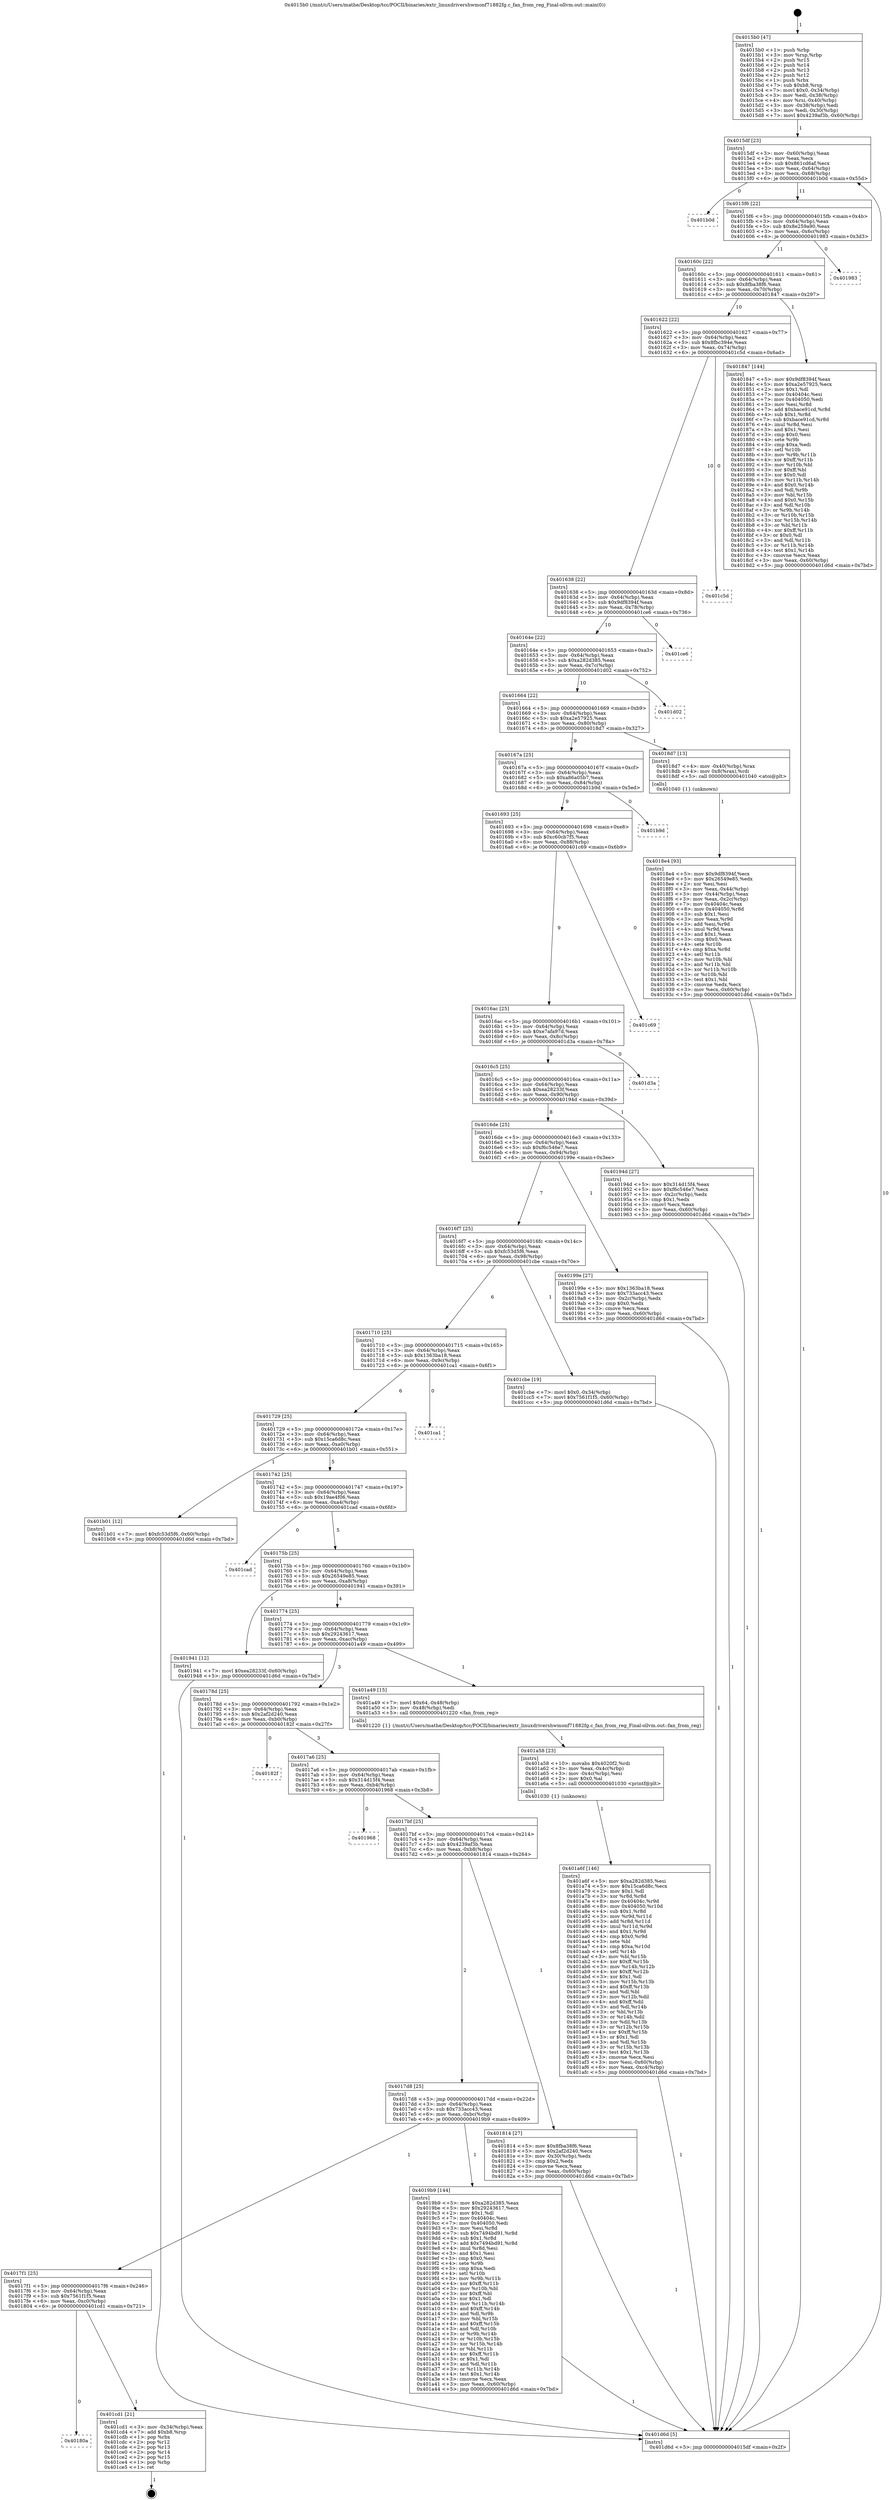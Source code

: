 digraph "0x4015b0" {
  label = "0x4015b0 (/mnt/c/Users/mathe/Desktop/tcc/POCII/binaries/extr_linuxdrivershwmonf71882fg.c_fan_from_reg_Final-ollvm.out::main(0))"
  labelloc = "t"
  node[shape=record]

  Entry [label="",width=0.3,height=0.3,shape=circle,fillcolor=black,style=filled]
  "0x4015df" [label="{
     0x4015df [23]\l
     | [instrs]\l
     &nbsp;&nbsp;0x4015df \<+3\>: mov -0x60(%rbp),%eax\l
     &nbsp;&nbsp;0x4015e2 \<+2\>: mov %eax,%ecx\l
     &nbsp;&nbsp;0x4015e4 \<+6\>: sub $0x861cd6af,%ecx\l
     &nbsp;&nbsp;0x4015ea \<+3\>: mov %eax,-0x64(%rbp)\l
     &nbsp;&nbsp;0x4015ed \<+3\>: mov %ecx,-0x68(%rbp)\l
     &nbsp;&nbsp;0x4015f0 \<+6\>: je 0000000000401b0d \<main+0x55d\>\l
  }"]
  "0x401b0d" [label="{
     0x401b0d\l
  }", style=dashed]
  "0x4015f6" [label="{
     0x4015f6 [22]\l
     | [instrs]\l
     &nbsp;&nbsp;0x4015f6 \<+5\>: jmp 00000000004015fb \<main+0x4b\>\l
     &nbsp;&nbsp;0x4015fb \<+3\>: mov -0x64(%rbp),%eax\l
     &nbsp;&nbsp;0x4015fe \<+5\>: sub $0x8e259a90,%eax\l
     &nbsp;&nbsp;0x401603 \<+3\>: mov %eax,-0x6c(%rbp)\l
     &nbsp;&nbsp;0x401606 \<+6\>: je 0000000000401983 \<main+0x3d3\>\l
  }"]
  Exit [label="",width=0.3,height=0.3,shape=circle,fillcolor=black,style=filled,peripheries=2]
  "0x401983" [label="{
     0x401983\l
  }", style=dashed]
  "0x40160c" [label="{
     0x40160c [22]\l
     | [instrs]\l
     &nbsp;&nbsp;0x40160c \<+5\>: jmp 0000000000401611 \<main+0x61\>\l
     &nbsp;&nbsp;0x401611 \<+3\>: mov -0x64(%rbp),%eax\l
     &nbsp;&nbsp;0x401614 \<+5\>: sub $0x8fba38f6,%eax\l
     &nbsp;&nbsp;0x401619 \<+3\>: mov %eax,-0x70(%rbp)\l
     &nbsp;&nbsp;0x40161c \<+6\>: je 0000000000401847 \<main+0x297\>\l
  }"]
  "0x40180a" [label="{
     0x40180a\l
  }", style=dashed]
  "0x401847" [label="{
     0x401847 [144]\l
     | [instrs]\l
     &nbsp;&nbsp;0x401847 \<+5\>: mov $0x9df8394f,%eax\l
     &nbsp;&nbsp;0x40184c \<+5\>: mov $0xa2e57925,%ecx\l
     &nbsp;&nbsp;0x401851 \<+2\>: mov $0x1,%dl\l
     &nbsp;&nbsp;0x401853 \<+7\>: mov 0x40404c,%esi\l
     &nbsp;&nbsp;0x40185a \<+7\>: mov 0x404050,%edi\l
     &nbsp;&nbsp;0x401861 \<+3\>: mov %esi,%r8d\l
     &nbsp;&nbsp;0x401864 \<+7\>: add $0xbace91cd,%r8d\l
     &nbsp;&nbsp;0x40186b \<+4\>: sub $0x1,%r8d\l
     &nbsp;&nbsp;0x40186f \<+7\>: sub $0xbace91cd,%r8d\l
     &nbsp;&nbsp;0x401876 \<+4\>: imul %r8d,%esi\l
     &nbsp;&nbsp;0x40187a \<+3\>: and $0x1,%esi\l
     &nbsp;&nbsp;0x40187d \<+3\>: cmp $0x0,%esi\l
     &nbsp;&nbsp;0x401880 \<+4\>: sete %r9b\l
     &nbsp;&nbsp;0x401884 \<+3\>: cmp $0xa,%edi\l
     &nbsp;&nbsp;0x401887 \<+4\>: setl %r10b\l
     &nbsp;&nbsp;0x40188b \<+3\>: mov %r9b,%r11b\l
     &nbsp;&nbsp;0x40188e \<+4\>: xor $0xff,%r11b\l
     &nbsp;&nbsp;0x401892 \<+3\>: mov %r10b,%bl\l
     &nbsp;&nbsp;0x401895 \<+3\>: xor $0xff,%bl\l
     &nbsp;&nbsp;0x401898 \<+3\>: xor $0x0,%dl\l
     &nbsp;&nbsp;0x40189b \<+3\>: mov %r11b,%r14b\l
     &nbsp;&nbsp;0x40189e \<+4\>: and $0x0,%r14b\l
     &nbsp;&nbsp;0x4018a2 \<+3\>: and %dl,%r9b\l
     &nbsp;&nbsp;0x4018a5 \<+3\>: mov %bl,%r15b\l
     &nbsp;&nbsp;0x4018a8 \<+4\>: and $0x0,%r15b\l
     &nbsp;&nbsp;0x4018ac \<+3\>: and %dl,%r10b\l
     &nbsp;&nbsp;0x4018af \<+3\>: or %r9b,%r14b\l
     &nbsp;&nbsp;0x4018b2 \<+3\>: or %r10b,%r15b\l
     &nbsp;&nbsp;0x4018b5 \<+3\>: xor %r15b,%r14b\l
     &nbsp;&nbsp;0x4018b8 \<+3\>: or %bl,%r11b\l
     &nbsp;&nbsp;0x4018bb \<+4\>: xor $0xff,%r11b\l
     &nbsp;&nbsp;0x4018bf \<+3\>: or $0x0,%dl\l
     &nbsp;&nbsp;0x4018c2 \<+3\>: and %dl,%r11b\l
     &nbsp;&nbsp;0x4018c5 \<+3\>: or %r11b,%r14b\l
     &nbsp;&nbsp;0x4018c8 \<+4\>: test $0x1,%r14b\l
     &nbsp;&nbsp;0x4018cc \<+3\>: cmovne %ecx,%eax\l
     &nbsp;&nbsp;0x4018cf \<+3\>: mov %eax,-0x60(%rbp)\l
     &nbsp;&nbsp;0x4018d2 \<+5\>: jmp 0000000000401d6d \<main+0x7bd\>\l
  }"]
  "0x401622" [label="{
     0x401622 [22]\l
     | [instrs]\l
     &nbsp;&nbsp;0x401622 \<+5\>: jmp 0000000000401627 \<main+0x77\>\l
     &nbsp;&nbsp;0x401627 \<+3\>: mov -0x64(%rbp),%eax\l
     &nbsp;&nbsp;0x40162a \<+5\>: sub $0x8fbc394e,%eax\l
     &nbsp;&nbsp;0x40162f \<+3\>: mov %eax,-0x74(%rbp)\l
     &nbsp;&nbsp;0x401632 \<+6\>: je 0000000000401c5d \<main+0x6ad\>\l
  }"]
  "0x401cd1" [label="{
     0x401cd1 [21]\l
     | [instrs]\l
     &nbsp;&nbsp;0x401cd1 \<+3\>: mov -0x34(%rbp),%eax\l
     &nbsp;&nbsp;0x401cd4 \<+7\>: add $0xb8,%rsp\l
     &nbsp;&nbsp;0x401cdb \<+1\>: pop %rbx\l
     &nbsp;&nbsp;0x401cdc \<+2\>: pop %r12\l
     &nbsp;&nbsp;0x401cde \<+2\>: pop %r13\l
     &nbsp;&nbsp;0x401ce0 \<+2\>: pop %r14\l
     &nbsp;&nbsp;0x401ce2 \<+2\>: pop %r15\l
     &nbsp;&nbsp;0x401ce4 \<+1\>: pop %rbp\l
     &nbsp;&nbsp;0x401ce5 \<+1\>: ret\l
  }"]
  "0x401c5d" [label="{
     0x401c5d\l
  }", style=dashed]
  "0x401638" [label="{
     0x401638 [22]\l
     | [instrs]\l
     &nbsp;&nbsp;0x401638 \<+5\>: jmp 000000000040163d \<main+0x8d\>\l
     &nbsp;&nbsp;0x40163d \<+3\>: mov -0x64(%rbp),%eax\l
     &nbsp;&nbsp;0x401640 \<+5\>: sub $0x9df8394f,%eax\l
     &nbsp;&nbsp;0x401645 \<+3\>: mov %eax,-0x78(%rbp)\l
     &nbsp;&nbsp;0x401648 \<+6\>: je 0000000000401ce6 \<main+0x736\>\l
  }"]
  "0x401a6f" [label="{
     0x401a6f [146]\l
     | [instrs]\l
     &nbsp;&nbsp;0x401a6f \<+5\>: mov $0xa282d385,%esi\l
     &nbsp;&nbsp;0x401a74 \<+5\>: mov $0x15ca6d8c,%ecx\l
     &nbsp;&nbsp;0x401a79 \<+2\>: mov $0x1,%dl\l
     &nbsp;&nbsp;0x401a7b \<+3\>: xor %r8d,%r8d\l
     &nbsp;&nbsp;0x401a7e \<+8\>: mov 0x40404c,%r9d\l
     &nbsp;&nbsp;0x401a86 \<+8\>: mov 0x404050,%r10d\l
     &nbsp;&nbsp;0x401a8e \<+4\>: sub $0x1,%r8d\l
     &nbsp;&nbsp;0x401a92 \<+3\>: mov %r9d,%r11d\l
     &nbsp;&nbsp;0x401a95 \<+3\>: add %r8d,%r11d\l
     &nbsp;&nbsp;0x401a98 \<+4\>: imul %r11d,%r9d\l
     &nbsp;&nbsp;0x401a9c \<+4\>: and $0x1,%r9d\l
     &nbsp;&nbsp;0x401aa0 \<+4\>: cmp $0x0,%r9d\l
     &nbsp;&nbsp;0x401aa4 \<+3\>: sete %bl\l
     &nbsp;&nbsp;0x401aa7 \<+4\>: cmp $0xa,%r10d\l
     &nbsp;&nbsp;0x401aab \<+4\>: setl %r14b\l
     &nbsp;&nbsp;0x401aaf \<+3\>: mov %bl,%r15b\l
     &nbsp;&nbsp;0x401ab2 \<+4\>: xor $0xff,%r15b\l
     &nbsp;&nbsp;0x401ab6 \<+3\>: mov %r14b,%r12b\l
     &nbsp;&nbsp;0x401ab9 \<+4\>: xor $0xff,%r12b\l
     &nbsp;&nbsp;0x401abd \<+3\>: xor $0x1,%dl\l
     &nbsp;&nbsp;0x401ac0 \<+3\>: mov %r15b,%r13b\l
     &nbsp;&nbsp;0x401ac3 \<+4\>: and $0xff,%r13b\l
     &nbsp;&nbsp;0x401ac7 \<+2\>: and %dl,%bl\l
     &nbsp;&nbsp;0x401ac9 \<+3\>: mov %r12b,%dil\l
     &nbsp;&nbsp;0x401acc \<+4\>: and $0xff,%dil\l
     &nbsp;&nbsp;0x401ad0 \<+3\>: and %dl,%r14b\l
     &nbsp;&nbsp;0x401ad3 \<+3\>: or %bl,%r13b\l
     &nbsp;&nbsp;0x401ad6 \<+3\>: or %r14b,%dil\l
     &nbsp;&nbsp;0x401ad9 \<+3\>: xor %dil,%r13b\l
     &nbsp;&nbsp;0x401adc \<+3\>: or %r12b,%r15b\l
     &nbsp;&nbsp;0x401adf \<+4\>: xor $0xff,%r15b\l
     &nbsp;&nbsp;0x401ae3 \<+3\>: or $0x1,%dl\l
     &nbsp;&nbsp;0x401ae6 \<+3\>: and %dl,%r15b\l
     &nbsp;&nbsp;0x401ae9 \<+3\>: or %r15b,%r13b\l
     &nbsp;&nbsp;0x401aec \<+4\>: test $0x1,%r13b\l
     &nbsp;&nbsp;0x401af0 \<+3\>: cmovne %ecx,%esi\l
     &nbsp;&nbsp;0x401af3 \<+3\>: mov %esi,-0x60(%rbp)\l
     &nbsp;&nbsp;0x401af6 \<+6\>: mov %eax,-0xc4(%rbp)\l
     &nbsp;&nbsp;0x401afc \<+5\>: jmp 0000000000401d6d \<main+0x7bd\>\l
  }"]
  "0x401ce6" [label="{
     0x401ce6\l
  }", style=dashed]
  "0x40164e" [label="{
     0x40164e [22]\l
     | [instrs]\l
     &nbsp;&nbsp;0x40164e \<+5\>: jmp 0000000000401653 \<main+0xa3\>\l
     &nbsp;&nbsp;0x401653 \<+3\>: mov -0x64(%rbp),%eax\l
     &nbsp;&nbsp;0x401656 \<+5\>: sub $0xa282d385,%eax\l
     &nbsp;&nbsp;0x40165b \<+3\>: mov %eax,-0x7c(%rbp)\l
     &nbsp;&nbsp;0x40165e \<+6\>: je 0000000000401d02 \<main+0x752\>\l
  }"]
  "0x401a58" [label="{
     0x401a58 [23]\l
     | [instrs]\l
     &nbsp;&nbsp;0x401a58 \<+10\>: movabs $0x4020f2,%rdi\l
     &nbsp;&nbsp;0x401a62 \<+3\>: mov %eax,-0x4c(%rbp)\l
     &nbsp;&nbsp;0x401a65 \<+3\>: mov -0x4c(%rbp),%esi\l
     &nbsp;&nbsp;0x401a68 \<+2\>: mov $0x0,%al\l
     &nbsp;&nbsp;0x401a6a \<+5\>: call 0000000000401030 \<printf@plt\>\l
     | [calls]\l
     &nbsp;&nbsp;0x401030 \{1\} (unknown)\l
  }"]
  "0x401d02" [label="{
     0x401d02\l
  }", style=dashed]
  "0x401664" [label="{
     0x401664 [22]\l
     | [instrs]\l
     &nbsp;&nbsp;0x401664 \<+5\>: jmp 0000000000401669 \<main+0xb9\>\l
     &nbsp;&nbsp;0x401669 \<+3\>: mov -0x64(%rbp),%eax\l
     &nbsp;&nbsp;0x40166c \<+5\>: sub $0xa2e57925,%eax\l
     &nbsp;&nbsp;0x401671 \<+3\>: mov %eax,-0x80(%rbp)\l
     &nbsp;&nbsp;0x401674 \<+6\>: je 00000000004018d7 \<main+0x327\>\l
  }"]
  "0x4017f1" [label="{
     0x4017f1 [25]\l
     | [instrs]\l
     &nbsp;&nbsp;0x4017f1 \<+5\>: jmp 00000000004017f6 \<main+0x246\>\l
     &nbsp;&nbsp;0x4017f6 \<+3\>: mov -0x64(%rbp),%eax\l
     &nbsp;&nbsp;0x4017f9 \<+5\>: sub $0x7561f1f5,%eax\l
     &nbsp;&nbsp;0x4017fe \<+6\>: mov %eax,-0xc0(%rbp)\l
     &nbsp;&nbsp;0x401804 \<+6\>: je 0000000000401cd1 \<main+0x721\>\l
  }"]
  "0x4018d7" [label="{
     0x4018d7 [13]\l
     | [instrs]\l
     &nbsp;&nbsp;0x4018d7 \<+4\>: mov -0x40(%rbp),%rax\l
     &nbsp;&nbsp;0x4018db \<+4\>: mov 0x8(%rax),%rdi\l
     &nbsp;&nbsp;0x4018df \<+5\>: call 0000000000401040 \<atoi@plt\>\l
     | [calls]\l
     &nbsp;&nbsp;0x401040 \{1\} (unknown)\l
  }"]
  "0x40167a" [label="{
     0x40167a [25]\l
     | [instrs]\l
     &nbsp;&nbsp;0x40167a \<+5\>: jmp 000000000040167f \<main+0xcf\>\l
     &nbsp;&nbsp;0x40167f \<+3\>: mov -0x64(%rbp),%eax\l
     &nbsp;&nbsp;0x401682 \<+5\>: sub $0xa86a05b7,%eax\l
     &nbsp;&nbsp;0x401687 \<+6\>: mov %eax,-0x84(%rbp)\l
     &nbsp;&nbsp;0x40168d \<+6\>: je 0000000000401b9d \<main+0x5ed\>\l
  }"]
  "0x4019b9" [label="{
     0x4019b9 [144]\l
     | [instrs]\l
     &nbsp;&nbsp;0x4019b9 \<+5\>: mov $0xa282d385,%eax\l
     &nbsp;&nbsp;0x4019be \<+5\>: mov $0x29243617,%ecx\l
     &nbsp;&nbsp;0x4019c3 \<+2\>: mov $0x1,%dl\l
     &nbsp;&nbsp;0x4019c5 \<+7\>: mov 0x40404c,%esi\l
     &nbsp;&nbsp;0x4019cc \<+7\>: mov 0x404050,%edi\l
     &nbsp;&nbsp;0x4019d3 \<+3\>: mov %esi,%r8d\l
     &nbsp;&nbsp;0x4019d6 \<+7\>: sub $0x7494bd91,%r8d\l
     &nbsp;&nbsp;0x4019dd \<+4\>: sub $0x1,%r8d\l
     &nbsp;&nbsp;0x4019e1 \<+7\>: add $0x7494bd91,%r8d\l
     &nbsp;&nbsp;0x4019e8 \<+4\>: imul %r8d,%esi\l
     &nbsp;&nbsp;0x4019ec \<+3\>: and $0x1,%esi\l
     &nbsp;&nbsp;0x4019ef \<+3\>: cmp $0x0,%esi\l
     &nbsp;&nbsp;0x4019f2 \<+4\>: sete %r9b\l
     &nbsp;&nbsp;0x4019f6 \<+3\>: cmp $0xa,%edi\l
     &nbsp;&nbsp;0x4019f9 \<+4\>: setl %r10b\l
     &nbsp;&nbsp;0x4019fd \<+3\>: mov %r9b,%r11b\l
     &nbsp;&nbsp;0x401a00 \<+4\>: xor $0xff,%r11b\l
     &nbsp;&nbsp;0x401a04 \<+3\>: mov %r10b,%bl\l
     &nbsp;&nbsp;0x401a07 \<+3\>: xor $0xff,%bl\l
     &nbsp;&nbsp;0x401a0a \<+3\>: xor $0x1,%dl\l
     &nbsp;&nbsp;0x401a0d \<+3\>: mov %r11b,%r14b\l
     &nbsp;&nbsp;0x401a10 \<+4\>: and $0xff,%r14b\l
     &nbsp;&nbsp;0x401a14 \<+3\>: and %dl,%r9b\l
     &nbsp;&nbsp;0x401a17 \<+3\>: mov %bl,%r15b\l
     &nbsp;&nbsp;0x401a1a \<+4\>: and $0xff,%r15b\l
     &nbsp;&nbsp;0x401a1e \<+3\>: and %dl,%r10b\l
     &nbsp;&nbsp;0x401a21 \<+3\>: or %r9b,%r14b\l
     &nbsp;&nbsp;0x401a24 \<+3\>: or %r10b,%r15b\l
     &nbsp;&nbsp;0x401a27 \<+3\>: xor %r15b,%r14b\l
     &nbsp;&nbsp;0x401a2a \<+3\>: or %bl,%r11b\l
     &nbsp;&nbsp;0x401a2d \<+4\>: xor $0xff,%r11b\l
     &nbsp;&nbsp;0x401a31 \<+3\>: or $0x1,%dl\l
     &nbsp;&nbsp;0x401a34 \<+3\>: and %dl,%r11b\l
     &nbsp;&nbsp;0x401a37 \<+3\>: or %r11b,%r14b\l
     &nbsp;&nbsp;0x401a3a \<+4\>: test $0x1,%r14b\l
     &nbsp;&nbsp;0x401a3e \<+3\>: cmovne %ecx,%eax\l
     &nbsp;&nbsp;0x401a41 \<+3\>: mov %eax,-0x60(%rbp)\l
     &nbsp;&nbsp;0x401a44 \<+5\>: jmp 0000000000401d6d \<main+0x7bd\>\l
  }"]
  "0x401b9d" [label="{
     0x401b9d\l
  }", style=dashed]
  "0x401693" [label="{
     0x401693 [25]\l
     | [instrs]\l
     &nbsp;&nbsp;0x401693 \<+5\>: jmp 0000000000401698 \<main+0xe8\>\l
     &nbsp;&nbsp;0x401698 \<+3\>: mov -0x64(%rbp),%eax\l
     &nbsp;&nbsp;0x40169b \<+5\>: sub $0xc60cb7f5,%eax\l
     &nbsp;&nbsp;0x4016a0 \<+6\>: mov %eax,-0x88(%rbp)\l
     &nbsp;&nbsp;0x4016a6 \<+6\>: je 0000000000401c69 \<main+0x6b9\>\l
  }"]
  "0x4018e4" [label="{
     0x4018e4 [93]\l
     | [instrs]\l
     &nbsp;&nbsp;0x4018e4 \<+5\>: mov $0x9df8394f,%ecx\l
     &nbsp;&nbsp;0x4018e9 \<+5\>: mov $0x26549e85,%edx\l
     &nbsp;&nbsp;0x4018ee \<+2\>: xor %esi,%esi\l
     &nbsp;&nbsp;0x4018f0 \<+3\>: mov %eax,-0x44(%rbp)\l
     &nbsp;&nbsp;0x4018f3 \<+3\>: mov -0x44(%rbp),%eax\l
     &nbsp;&nbsp;0x4018f6 \<+3\>: mov %eax,-0x2c(%rbp)\l
     &nbsp;&nbsp;0x4018f9 \<+7\>: mov 0x40404c,%eax\l
     &nbsp;&nbsp;0x401900 \<+8\>: mov 0x404050,%r8d\l
     &nbsp;&nbsp;0x401908 \<+3\>: sub $0x1,%esi\l
     &nbsp;&nbsp;0x40190b \<+3\>: mov %eax,%r9d\l
     &nbsp;&nbsp;0x40190e \<+3\>: add %esi,%r9d\l
     &nbsp;&nbsp;0x401911 \<+4\>: imul %r9d,%eax\l
     &nbsp;&nbsp;0x401915 \<+3\>: and $0x1,%eax\l
     &nbsp;&nbsp;0x401918 \<+3\>: cmp $0x0,%eax\l
     &nbsp;&nbsp;0x40191b \<+4\>: sete %r10b\l
     &nbsp;&nbsp;0x40191f \<+4\>: cmp $0xa,%r8d\l
     &nbsp;&nbsp;0x401923 \<+4\>: setl %r11b\l
     &nbsp;&nbsp;0x401927 \<+3\>: mov %r10b,%bl\l
     &nbsp;&nbsp;0x40192a \<+3\>: and %r11b,%bl\l
     &nbsp;&nbsp;0x40192d \<+3\>: xor %r11b,%r10b\l
     &nbsp;&nbsp;0x401930 \<+3\>: or %r10b,%bl\l
     &nbsp;&nbsp;0x401933 \<+3\>: test $0x1,%bl\l
     &nbsp;&nbsp;0x401936 \<+3\>: cmovne %edx,%ecx\l
     &nbsp;&nbsp;0x401939 \<+3\>: mov %ecx,-0x60(%rbp)\l
     &nbsp;&nbsp;0x40193c \<+5\>: jmp 0000000000401d6d \<main+0x7bd\>\l
  }"]
  "0x401c69" [label="{
     0x401c69\l
  }", style=dashed]
  "0x4016ac" [label="{
     0x4016ac [25]\l
     | [instrs]\l
     &nbsp;&nbsp;0x4016ac \<+5\>: jmp 00000000004016b1 \<main+0x101\>\l
     &nbsp;&nbsp;0x4016b1 \<+3\>: mov -0x64(%rbp),%eax\l
     &nbsp;&nbsp;0x4016b4 \<+5\>: sub $0xe7afa97d,%eax\l
     &nbsp;&nbsp;0x4016b9 \<+6\>: mov %eax,-0x8c(%rbp)\l
     &nbsp;&nbsp;0x4016bf \<+6\>: je 0000000000401d3a \<main+0x78a\>\l
  }"]
  "0x4015b0" [label="{
     0x4015b0 [47]\l
     | [instrs]\l
     &nbsp;&nbsp;0x4015b0 \<+1\>: push %rbp\l
     &nbsp;&nbsp;0x4015b1 \<+3\>: mov %rsp,%rbp\l
     &nbsp;&nbsp;0x4015b4 \<+2\>: push %r15\l
     &nbsp;&nbsp;0x4015b6 \<+2\>: push %r14\l
     &nbsp;&nbsp;0x4015b8 \<+2\>: push %r13\l
     &nbsp;&nbsp;0x4015ba \<+2\>: push %r12\l
     &nbsp;&nbsp;0x4015bc \<+1\>: push %rbx\l
     &nbsp;&nbsp;0x4015bd \<+7\>: sub $0xb8,%rsp\l
     &nbsp;&nbsp;0x4015c4 \<+7\>: movl $0x0,-0x34(%rbp)\l
     &nbsp;&nbsp;0x4015cb \<+3\>: mov %edi,-0x38(%rbp)\l
     &nbsp;&nbsp;0x4015ce \<+4\>: mov %rsi,-0x40(%rbp)\l
     &nbsp;&nbsp;0x4015d2 \<+3\>: mov -0x38(%rbp),%edi\l
     &nbsp;&nbsp;0x4015d5 \<+3\>: mov %edi,-0x30(%rbp)\l
     &nbsp;&nbsp;0x4015d8 \<+7\>: movl $0x4239af3b,-0x60(%rbp)\l
  }"]
  "0x401d3a" [label="{
     0x401d3a\l
  }", style=dashed]
  "0x4016c5" [label="{
     0x4016c5 [25]\l
     | [instrs]\l
     &nbsp;&nbsp;0x4016c5 \<+5\>: jmp 00000000004016ca \<main+0x11a\>\l
     &nbsp;&nbsp;0x4016ca \<+3\>: mov -0x64(%rbp),%eax\l
     &nbsp;&nbsp;0x4016cd \<+5\>: sub $0xea28233f,%eax\l
     &nbsp;&nbsp;0x4016d2 \<+6\>: mov %eax,-0x90(%rbp)\l
     &nbsp;&nbsp;0x4016d8 \<+6\>: je 000000000040194d \<main+0x39d\>\l
  }"]
  "0x401d6d" [label="{
     0x401d6d [5]\l
     | [instrs]\l
     &nbsp;&nbsp;0x401d6d \<+5\>: jmp 00000000004015df \<main+0x2f\>\l
  }"]
  "0x40194d" [label="{
     0x40194d [27]\l
     | [instrs]\l
     &nbsp;&nbsp;0x40194d \<+5\>: mov $0x314d15f4,%eax\l
     &nbsp;&nbsp;0x401952 \<+5\>: mov $0xf6c546e7,%ecx\l
     &nbsp;&nbsp;0x401957 \<+3\>: mov -0x2c(%rbp),%edx\l
     &nbsp;&nbsp;0x40195a \<+3\>: cmp $0x1,%edx\l
     &nbsp;&nbsp;0x40195d \<+3\>: cmovl %ecx,%eax\l
     &nbsp;&nbsp;0x401960 \<+3\>: mov %eax,-0x60(%rbp)\l
     &nbsp;&nbsp;0x401963 \<+5\>: jmp 0000000000401d6d \<main+0x7bd\>\l
  }"]
  "0x4016de" [label="{
     0x4016de [25]\l
     | [instrs]\l
     &nbsp;&nbsp;0x4016de \<+5\>: jmp 00000000004016e3 \<main+0x133\>\l
     &nbsp;&nbsp;0x4016e3 \<+3\>: mov -0x64(%rbp),%eax\l
     &nbsp;&nbsp;0x4016e6 \<+5\>: sub $0xf6c546e7,%eax\l
     &nbsp;&nbsp;0x4016eb \<+6\>: mov %eax,-0x94(%rbp)\l
     &nbsp;&nbsp;0x4016f1 \<+6\>: je 000000000040199e \<main+0x3ee\>\l
  }"]
  "0x4017d8" [label="{
     0x4017d8 [25]\l
     | [instrs]\l
     &nbsp;&nbsp;0x4017d8 \<+5\>: jmp 00000000004017dd \<main+0x22d\>\l
     &nbsp;&nbsp;0x4017dd \<+3\>: mov -0x64(%rbp),%eax\l
     &nbsp;&nbsp;0x4017e0 \<+5\>: sub $0x733acc43,%eax\l
     &nbsp;&nbsp;0x4017e5 \<+6\>: mov %eax,-0xbc(%rbp)\l
     &nbsp;&nbsp;0x4017eb \<+6\>: je 00000000004019b9 \<main+0x409\>\l
  }"]
  "0x40199e" [label="{
     0x40199e [27]\l
     | [instrs]\l
     &nbsp;&nbsp;0x40199e \<+5\>: mov $0x1363ba18,%eax\l
     &nbsp;&nbsp;0x4019a3 \<+5\>: mov $0x733acc43,%ecx\l
     &nbsp;&nbsp;0x4019a8 \<+3\>: mov -0x2c(%rbp),%edx\l
     &nbsp;&nbsp;0x4019ab \<+3\>: cmp $0x0,%edx\l
     &nbsp;&nbsp;0x4019ae \<+3\>: cmove %ecx,%eax\l
     &nbsp;&nbsp;0x4019b1 \<+3\>: mov %eax,-0x60(%rbp)\l
     &nbsp;&nbsp;0x4019b4 \<+5\>: jmp 0000000000401d6d \<main+0x7bd\>\l
  }"]
  "0x4016f7" [label="{
     0x4016f7 [25]\l
     | [instrs]\l
     &nbsp;&nbsp;0x4016f7 \<+5\>: jmp 00000000004016fc \<main+0x14c\>\l
     &nbsp;&nbsp;0x4016fc \<+3\>: mov -0x64(%rbp),%eax\l
     &nbsp;&nbsp;0x4016ff \<+5\>: sub $0xfc53d5f6,%eax\l
     &nbsp;&nbsp;0x401704 \<+6\>: mov %eax,-0x98(%rbp)\l
     &nbsp;&nbsp;0x40170a \<+6\>: je 0000000000401cbe \<main+0x70e\>\l
  }"]
  "0x401814" [label="{
     0x401814 [27]\l
     | [instrs]\l
     &nbsp;&nbsp;0x401814 \<+5\>: mov $0x8fba38f6,%eax\l
     &nbsp;&nbsp;0x401819 \<+5\>: mov $0x2af2d240,%ecx\l
     &nbsp;&nbsp;0x40181e \<+3\>: mov -0x30(%rbp),%edx\l
     &nbsp;&nbsp;0x401821 \<+3\>: cmp $0x2,%edx\l
     &nbsp;&nbsp;0x401824 \<+3\>: cmovne %ecx,%eax\l
     &nbsp;&nbsp;0x401827 \<+3\>: mov %eax,-0x60(%rbp)\l
     &nbsp;&nbsp;0x40182a \<+5\>: jmp 0000000000401d6d \<main+0x7bd\>\l
  }"]
  "0x401cbe" [label="{
     0x401cbe [19]\l
     | [instrs]\l
     &nbsp;&nbsp;0x401cbe \<+7\>: movl $0x0,-0x34(%rbp)\l
     &nbsp;&nbsp;0x401cc5 \<+7\>: movl $0x7561f1f5,-0x60(%rbp)\l
     &nbsp;&nbsp;0x401ccc \<+5\>: jmp 0000000000401d6d \<main+0x7bd\>\l
  }"]
  "0x401710" [label="{
     0x401710 [25]\l
     | [instrs]\l
     &nbsp;&nbsp;0x401710 \<+5\>: jmp 0000000000401715 \<main+0x165\>\l
     &nbsp;&nbsp;0x401715 \<+3\>: mov -0x64(%rbp),%eax\l
     &nbsp;&nbsp;0x401718 \<+5\>: sub $0x1363ba18,%eax\l
     &nbsp;&nbsp;0x40171d \<+6\>: mov %eax,-0x9c(%rbp)\l
     &nbsp;&nbsp;0x401723 \<+6\>: je 0000000000401ca1 \<main+0x6f1\>\l
  }"]
  "0x4017bf" [label="{
     0x4017bf [25]\l
     | [instrs]\l
     &nbsp;&nbsp;0x4017bf \<+5\>: jmp 00000000004017c4 \<main+0x214\>\l
     &nbsp;&nbsp;0x4017c4 \<+3\>: mov -0x64(%rbp),%eax\l
     &nbsp;&nbsp;0x4017c7 \<+5\>: sub $0x4239af3b,%eax\l
     &nbsp;&nbsp;0x4017cc \<+6\>: mov %eax,-0xb8(%rbp)\l
     &nbsp;&nbsp;0x4017d2 \<+6\>: je 0000000000401814 \<main+0x264\>\l
  }"]
  "0x401ca1" [label="{
     0x401ca1\l
  }", style=dashed]
  "0x401729" [label="{
     0x401729 [25]\l
     | [instrs]\l
     &nbsp;&nbsp;0x401729 \<+5\>: jmp 000000000040172e \<main+0x17e\>\l
     &nbsp;&nbsp;0x40172e \<+3\>: mov -0x64(%rbp),%eax\l
     &nbsp;&nbsp;0x401731 \<+5\>: sub $0x15ca6d8c,%eax\l
     &nbsp;&nbsp;0x401736 \<+6\>: mov %eax,-0xa0(%rbp)\l
     &nbsp;&nbsp;0x40173c \<+6\>: je 0000000000401b01 \<main+0x551\>\l
  }"]
  "0x401968" [label="{
     0x401968\l
  }", style=dashed]
  "0x401b01" [label="{
     0x401b01 [12]\l
     | [instrs]\l
     &nbsp;&nbsp;0x401b01 \<+7\>: movl $0xfc53d5f6,-0x60(%rbp)\l
     &nbsp;&nbsp;0x401b08 \<+5\>: jmp 0000000000401d6d \<main+0x7bd\>\l
  }"]
  "0x401742" [label="{
     0x401742 [25]\l
     | [instrs]\l
     &nbsp;&nbsp;0x401742 \<+5\>: jmp 0000000000401747 \<main+0x197\>\l
     &nbsp;&nbsp;0x401747 \<+3\>: mov -0x64(%rbp),%eax\l
     &nbsp;&nbsp;0x40174a \<+5\>: sub $0x19ae4f06,%eax\l
     &nbsp;&nbsp;0x40174f \<+6\>: mov %eax,-0xa4(%rbp)\l
     &nbsp;&nbsp;0x401755 \<+6\>: je 0000000000401cad \<main+0x6fd\>\l
  }"]
  "0x4017a6" [label="{
     0x4017a6 [25]\l
     | [instrs]\l
     &nbsp;&nbsp;0x4017a6 \<+5\>: jmp 00000000004017ab \<main+0x1fb\>\l
     &nbsp;&nbsp;0x4017ab \<+3\>: mov -0x64(%rbp),%eax\l
     &nbsp;&nbsp;0x4017ae \<+5\>: sub $0x314d15f4,%eax\l
     &nbsp;&nbsp;0x4017b3 \<+6\>: mov %eax,-0xb4(%rbp)\l
     &nbsp;&nbsp;0x4017b9 \<+6\>: je 0000000000401968 \<main+0x3b8\>\l
  }"]
  "0x401cad" [label="{
     0x401cad\l
  }", style=dashed]
  "0x40175b" [label="{
     0x40175b [25]\l
     | [instrs]\l
     &nbsp;&nbsp;0x40175b \<+5\>: jmp 0000000000401760 \<main+0x1b0\>\l
     &nbsp;&nbsp;0x401760 \<+3\>: mov -0x64(%rbp),%eax\l
     &nbsp;&nbsp;0x401763 \<+5\>: sub $0x26549e85,%eax\l
     &nbsp;&nbsp;0x401768 \<+6\>: mov %eax,-0xa8(%rbp)\l
     &nbsp;&nbsp;0x40176e \<+6\>: je 0000000000401941 \<main+0x391\>\l
  }"]
  "0x40182f" [label="{
     0x40182f\l
  }", style=dashed]
  "0x401941" [label="{
     0x401941 [12]\l
     | [instrs]\l
     &nbsp;&nbsp;0x401941 \<+7\>: movl $0xea28233f,-0x60(%rbp)\l
     &nbsp;&nbsp;0x401948 \<+5\>: jmp 0000000000401d6d \<main+0x7bd\>\l
  }"]
  "0x401774" [label="{
     0x401774 [25]\l
     | [instrs]\l
     &nbsp;&nbsp;0x401774 \<+5\>: jmp 0000000000401779 \<main+0x1c9\>\l
     &nbsp;&nbsp;0x401779 \<+3\>: mov -0x64(%rbp),%eax\l
     &nbsp;&nbsp;0x40177c \<+5\>: sub $0x29243617,%eax\l
     &nbsp;&nbsp;0x401781 \<+6\>: mov %eax,-0xac(%rbp)\l
     &nbsp;&nbsp;0x401787 \<+6\>: je 0000000000401a49 \<main+0x499\>\l
  }"]
  "0x40178d" [label="{
     0x40178d [25]\l
     | [instrs]\l
     &nbsp;&nbsp;0x40178d \<+5\>: jmp 0000000000401792 \<main+0x1e2\>\l
     &nbsp;&nbsp;0x401792 \<+3\>: mov -0x64(%rbp),%eax\l
     &nbsp;&nbsp;0x401795 \<+5\>: sub $0x2af2d240,%eax\l
     &nbsp;&nbsp;0x40179a \<+6\>: mov %eax,-0xb0(%rbp)\l
     &nbsp;&nbsp;0x4017a0 \<+6\>: je 000000000040182f \<main+0x27f\>\l
  }"]
  "0x401a49" [label="{
     0x401a49 [15]\l
     | [instrs]\l
     &nbsp;&nbsp;0x401a49 \<+7\>: movl $0x64,-0x48(%rbp)\l
     &nbsp;&nbsp;0x401a50 \<+3\>: mov -0x48(%rbp),%edi\l
     &nbsp;&nbsp;0x401a53 \<+5\>: call 0000000000401220 \<fan_from_reg\>\l
     | [calls]\l
     &nbsp;&nbsp;0x401220 \{1\} (/mnt/c/Users/mathe/Desktop/tcc/POCII/binaries/extr_linuxdrivershwmonf71882fg.c_fan_from_reg_Final-ollvm.out::fan_from_reg)\l
  }"]
  Entry -> "0x4015b0" [label=" 1"]
  "0x4015df" -> "0x401b0d" [label=" 0"]
  "0x4015df" -> "0x4015f6" [label=" 11"]
  "0x401cd1" -> Exit [label=" 1"]
  "0x4015f6" -> "0x401983" [label=" 0"]
  "0x4015f6" -> "0x40160c" [label=" 11"]
  "0x4017f1" -> "0x40180a" [label=" 0"]
  "0x40160c" -> "0x401847" [label=" 1"]
  "0x40160c" -> "0x401622" [label=" 10"]
  "0x4017f1" -> "0x401cd1" [label=" 1"]
  "0x401622" -> "0x401c5d" [label=" 0"]
  "0x401622" -> "0x401638" [label=" 10"]
  "0x401cbe" -> "0x401d6d" [label=" 1"]
  "0x401638" -> "0x401ce6" [label=" 0"]
  "0x401638" -> "0x40164e" [label=" 10"]
  "0x401b01" -> "0x401d6d" [label=" 1"]
  "0x40164e" -> "0x401d02" [label=" 0"]
  "0x40164e" -> "0x401664" [label=" 10"]
  "0x401a6f" -> "0x401d6d" [label=" 1"]
  "0x401664" -> "0x4018d7" [label=" 1"]
  "0x401664" -> "0x40167a" [label=" 9"]
  "0x401a58" -> "0x401a6f" [label=" 1"]
  "0x40167a" -> "0x401b9d" [label=" 0"]
  "0x40167a" -> "0x401693" [label=" 9"]
  "0x401a49" -> "0x401a58" [label=" 1"]
  "0x401693" -> "0x401c69" [label=" 0"]
  "0x401693" -> "0x4016ac" [label=" 9"]
  "0x4017d8" -> "0x4017f1" [label=" 1"]
  "0x4016ac" -> "0x401d3a" [label=" 0"]
  "0x4016ac" -> "0x4016c5" [label=" 9"]
  "0x4017d8" -> "0x4019b9" [label=" 1"]
  "0x4016c5" -> "0x40194d" [label=" 1"]
  "0x4016c5" -> "0x4016de" [label=" 8"]
  "0x4019b9" -> "0x401d6d" [label=" 1"]
  "0x4016de" -> "0x40199e" [label=" 1"]
  "0x4016de" -> "0x4016f7" [label=" 7"]
  "0x40199e" -> "0x401d6d" [label=" 1"]
  "0x4016f7" -> "0x401cbe" [label=" 1"]
  "0x4016f7" -> "0x401710" [label=" 6"]
  "0x40194d" -> "0x401d6d" [label=" 1"]
  "0x401710" -> "0x401ca1" [label=" 0"]
  "0x401710" -> "0x401729" [label=" 6"]
  "0x4018e4" -> "0x401d6d" [label=" 1"]
  "0x401729" -> "0x401b01" [label=" 1"]
  "0x401729" -> "0x401742" [label=" 5"]
  "0x4018d7" -> "0x4018e4" [label=" 1"]
  "0x401742" -> "0x401cad" [label=" 0"]
  "0x401742" -> "0x40175b" [label=" 5"]
  "0x401d6d" -> "0x4015df" [label=" 10"]
  "0x40175b" -> "0x401941" [label=" 1"]
  "0x40175b" -> "0x401774" [label=" 4"]
  "0x4015b0" -> "0x4015df" [label=" 1"]
  "0x401774" -> "0x401a49" [label=" 1"]
  "0x401774" -> "0x40178d" [label=" 3"]
  "0x401814" -> "0x401d6d" [label=" 1"]
  "0x40178d" -> "0x40182f" [label=" 0"]
  "0x40178d" -> "0x4017a6" [label=" 3"]
  "0x401847" -> "0x401d6d" [label=" 1"]
  "0x4017a6" -> "0x401968" [label=" 0"]
  "0x4017a6" -> "0x4017bf" [label=" 3"]
  "0x401941" -> "0x401d6d" [label=" 1"]
  "0x4017bf" -> "0x401814" [label=" 1"]
  "0x4017bf" -> "0x4017d8" [label=" 2"]
}
